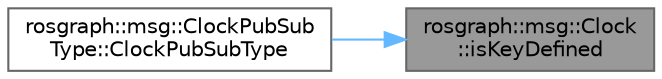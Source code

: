 digraph "rosgraph::msg::Clock::isKeyDefined"
{
 // INTERACTIVE_SVG=YES
 // LATEX_PDF_SIZE
  bgcolor="transparent";
  edge [fontname=Helvetica,fontsize=10,labelfontname=Helvetica,labelfontsize=10];
  node [fontname=Helvetica,fontsize=10,shape=box,height=0.2,width=0.4];
  rankdir="RL";
  Node1 [id="Node000001",label="rosgraph::msg::Clock\l::isKeyDefined",height=0.2,width=0.4,color="gray40", fillcolor="grey60", style="filled", fontcolor="black",tooltip="This function tells you if the Key has been defined for this type"];
  Node1 -> Node2 [id="edge1_Node000001_Node000002",dir="back",color="steelblue1",style="solid",tooltip=" "];
  Node2 [id="Node000002",label="rosgraph::msg::ClockPubSub\lType::ClockPubSubType",height=0.2,width=0.4,color="grey40", fillcolor="white", style="filled",URL="$d4/df0/classrosgraph_1_1msg_1_1ClockPubSubType.html#a0b50a765acb2daf09d7a28dbb6859c08",tooltip=" "];
}
